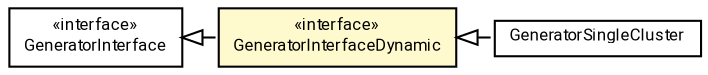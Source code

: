 #!/usr/local/bin/dot
#
# Class diagram 
# Generated by UMLGraph version R5_7_2-60-g0e99a6 (http://www.spinellis.gr/umlgraph/)
#

digraph G {
	graph [fontnames="svg"]
	edge [fontname="Roboto",fontsize=7,labelfontname="Roboto",labelfontsize=7,color="black"];
	node [fontname="Roboto",fontcolor="black",fontsize=8,shape=plaintext,margin=0,width=0,height=0];
	nodesep=0.15;
	ranksep=0.25;
	rankdir=LR;
	// de.lmu.ifi.dbs.elki.data.synthetic.bymodel.GeneratorSingleCluster
	c4727057 [label=<<table title="de.lmu.ifi.dbs.elki.data.synthetic.bymodel.GeneratorSingleCluster" border="0" cellborder="1" cellspacing="0" cellpadding="2" href="GeneratorSingleCluster.html" target="_parent">
		<tr><td><table border="0" cellspacing="0" cellpadding="1">
		<tr><td align="center" balign="center"> <font face="Roboto">GeneratorSingleCluster</font> </td></tr>
		</table></td></tr>
		</table>>, URL="GeneratorSingleCluster.html"];
	// de.lmu.ifi.dbs.elki.data.synthetic.bymodel.GeneratorInterfaceDynamic
	c4727063 [label=<<table title="de.lmu.ifi.dbs.elki.data.synthetic.bymodel.GeneratorInterfaceDynamic" border="0" cellborder="1" cellspacing="0" cellpadding="2" bgcolor="lemonChiffon" href="GeneratorInterfaceDynamic.html" target="_parent">
		<tr><td><table border="0" cellspacing="0" cellpadding="1">
		<tr><td align="center" balign="center"> &#171;interface&#187; </td></tr>
		<tr><td align="center" balign="center"> <font face="Roboto">GeneratorInterfaceDynamic</font> </td></tr>
		</table></td></tr>
		</table>>, URL="GeneratorInterfaceDynamic.html"];
	// de.lmu.ifi.dbs.elki.data.synthetic.bymodel.GeneratorInterface
	c4727064 [label=<<table title="de.lmu.ifi.dbs.elki.data.synthetic.bymodel.GeneratorInterface" border="0" cellborder="1" cellspacing="0" cellpadding="2" href="GeneratorInterface.html" target="_parent">
		<tr><td><table border="0" cellspacing="0" cellpadding="1">
		<tr><td align="center" balign="center"> &#171;interface&#187; </td></tr>
		<tr><td align="center" balign="center"> <font face="Roboto">GeneratorInterface</font> </td></tr>
		</table></td></tr>
		</table>>, URL="GeneratorInterface.html"];
	// de.lmu.ifi.dbs.elki.data.synthetic.bymodel.GeneratorSingleCluster implements de.lmu.ifi.dbs.elki.data.synthetic.bymodel.GeneratorInterfaceDynamic
	c4727063 -> c4727057 [arrowtail=empty,style=dashed,dir=back,weight=9];
	// de.lmu.ifi.dbs.elki.data.synthetic.bymodel.GeneratorInterfaceDynamic implements de.lmu.ifi.dbs.elki.data.synthetic.bymodel.GeneratorInterface
	c4727064 -> c4727063 [arrowtail=empty,style=dashed,dir=back,weight=9];
}

